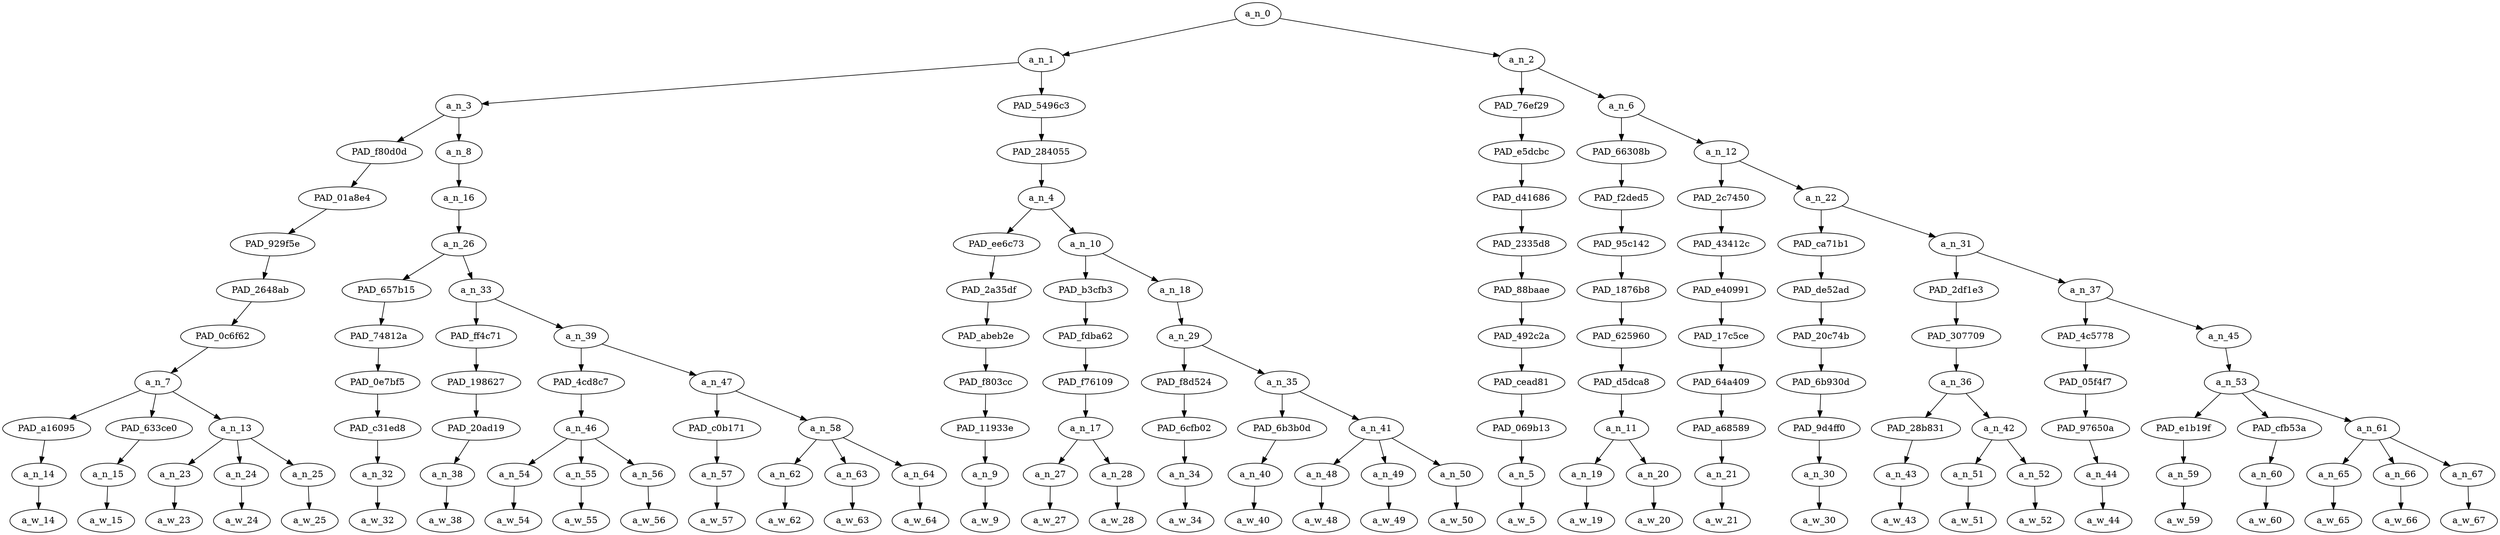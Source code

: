 strict digraph "" {
	a_n_0	[div_dir=-1,
		index=0,
		level=11,
		pos="16.71484375,11!",
		text_span="[0, 1, 2, 3, 4, 5, 6, 7, 8, 9, 10, 11, 12, 13, 14, 15, 16, 17, 18, 19, 20, 21, 22, 23, 24, 25, 26, 27, 28, 29, 30, 31, 32, 33, 34, \
35]",
		value=0.99999999];
	a_n_1	[div_dir=-1,
		index=0,
		level=10,
		pos="9.947916666666666,10!",
		text_span="[0, 1, 2, 3, 4, 5, 6, 7, 8, 9, 10, 11, 12, 13, 14, 15, 16, 17, 18, 19, 20, 21]",
		value=0.77029019];
	a_n_0 -> a_n_1;
	a_n_2	[div_dir=1,
		index=1,
		level=10,
		pos="23.481770833333336,10!",
		text_span="[22, 23, 24, 25, 26, 27, 28, 29, 30, 31, 32, 33, 34, 35]",
		value=0.22968898];
	a_n_0 -> a_n_2;
	a_n_3	[div_dir=1,
		index=0,
		level=9,
		pos="4.520833333333333,9!",
		text_span="[0, 1, 2, 3, 4, 5, 6, 7, 8, 9, 10, 11, 12, 13]",
		value=0.28582576];
	a_n_1 -> a_n_3;
	PAD_5496c3	[div_dir=-1,
		index=1,
		level=9,
		pos="15.375,9!",
		text_span="[14, 15, 16, 17, 18, 19, 20, 21]",
		value=0.48443622];
	a_n_1 -> PAD_5496c3;
	PAD_f80d0d	[div_dir=1,
		index=0,
		level=8,
		pos="2.6666666666666665,8!",
		text_span="[0, 1, 2, 3, 4]",
		value=0.12697504];
	a_n_3 -> PAD_f80d0d;
	a_n_8	[div_dir=1,
		index=1,
		level=8,
		pos="6.375,8!",
		text_span="[5, 6, 7, 8, 9, 10, 11, 12, 13]",
		value=0.15879861];
	a_n_3 -> a_n_8;
	PAD_01a8e4	[div_dir=1,
		index=0,
		level=7,
		pos="2.6666666666666665,7!",
		text_span="[0, 1, 2, 3, 4]",
		value=0.12697504];
	PAD_f80d0d -> PAD_01a8e4;
	PAD_929f5e	[div_dir=1,
		index=0,
		level=6,
		pos="2.6666666666666665,6!",
		text_span="[0, 1, 2, 3, 4]",
		value=0.12697504];
	PAD_01a8e4 -> PAD_929f5e;
	PAD_2648ab	[div_dir=1,
		index=0,
		level=5,
		pos="2.6666666666666665,5!",
		text_span="[0, 1, 2, 3, 4]",
		value=0.12697504];
	PAD_929f5e -> PAD_2648ab;
	PAD_0c6f62	[div_dir=1,
		index=0,
		level=4,
		pos="2.6666666666666665,4!",
		text_span="[0, 1, 2, 3, 4]",
		value=0.12697504];
	PAD_2648ab -> PAD_0c6f62;
	a_n_7	[div_dir=1,
		index=0,
		level=3,
		pos="2.6666666666666665,3!",
		text_span="[0, 1, 2, 3, 4]",
		value=0.12697504];
	PAD_0c6f62 -> a_n_7;
	PAD_a16095	[div_dir=-1,
		index=1,
		level=2,
		pos="3.0,2!",
		text_span="[3]",
		value=0.01445259];
	a_n_7 -> PAD_a16095;
	PAD_633ce0	[div_dir=1,
		index=2,
		level=2,
		pos="4.0,2!",
		text_span="[4]",
		value=0.01750724];
	a_n_7 -> PAD_633ce0;
	a_n_13	[div_dir=1,
		index=0,
		level=2,
		pos="1.0,2!",
		text_span="[0, 1, 2]",
		value=0.09495727];
	a_n_7 -> a_n_13;
	a_n_14	[div_dir=-1,
		index=3,
		level=1,
		pos="3.0,1!",
		text_span="[3]",
		value=0.01445259];
	PAD_a16095 -> a_n_14;
	a_w_14	[div_dir=0,
		index=3,
		level=0,
		pos="3,0!",
		text_span="[3]",
		value="<number>"];
	a_n_14 -> a_w_14;
	a_n_15	[div_dir=1,
		index=4,
		level=1,
		pos="4.0,1!",
		text_span="[4]",
		value=0.01750724];
	PAD_633ce0 -> a_n_15;
	a_w_15	[div_dir=0,
		index=4,
		level=0,
		pos="4,0!",
		text_span="[4]",
		value=shots];
	a_n_15 -> a_w_15;
	a_n_23	[div_dir=-1,
		index=0,
		level=1,
		pos="0.0,1!",
		text_span="[0]",
		value=0.02578437];
	a_n_13 -> a_n_23;
	a_n_24	[div_dir=1,
		index=1,
		level=1,
		pos="1.0,1!",
		text_span="[1]",
		value=0.05594114];
	a_n_13 -> a_n_24;
	a_n_25	[div_dir=-1,
		index=2,
		level=1,
		pos="2.0,1!",
		text_span="[2]",
		value=0.01321604];
	a_n_13 -> a_n_25;
	a_w_23	[div_dir=0,
		index=0,
		level=0,
		pos="0,0!",
		text_span="[0]",
		value=anders];
	a_n_23 -> a_w_23;
	a_w_24	[div_dir=0,
		index=1,
		level=0,
		pos="1,0!",
		text_span="[1]",
		value=breivik];
	a_n_24 -> a_w_24;
	a_w_25	[div_dir=0,
		index=2,
		level=0,
		pos="2,0!",
		text_span="[2]",
		value=required];
	a_n_25 -> a_w_25;
	a_n_16	[div_dir=1,
		index=1,
		level=7,
		pos="6.375,7!",
		text_span="[5, 6, 7, 8, 9, 10, 11, 12, 13]",
		value=0.15877812];
	a_n_8 -> a_n_16;
	a_n_26	[div_dir=1,
		index=1,
		level=6,
		pos="6.375,6!",
		text_span="[5, 6, 7, 8, 9, 10, 11, 12, 13]",
		value=0.15875762];
	a_n_16 -> a_n_26;
	PAD_657b15	[div_dir=-1,
		index=1,
		level=5,
		pos="5.0,5!",
		text_span="[5]",
		value=0.00926969];
	a_n_26 -> PAD_657b15;
	a_n_33	[div_dir=1,
		index=2,
		level=5,
		pos="7.75,5!",
		text_span="[6, 7, 8, 9, 10, 11, 12, 13]",
		value=0.14946744];
	a_n_26 -> a_n_33;
	PAD_74812a	[div_dir=-1,
		index=1,
		level=4,
		pos="5.0,4!",
		text_span="[5]",
		value=0.00926969];
	PAD_657b15 -> PAD_74812a;
	PAD_0e7bf5	[div_dir=-1,
		index=1,
		level=3,
		pos="5.0,3!",
		text_span="[5]",
		value=0.00926969];
	PAD_74812a -> PAD_0e7bf5;
	PAD_c31ed8	[div_dir=-1,
		index=3,
		level=2,
		pos="5.0,2!",
		text_span="[5]",
		value=0.00926969];
	PAD_0e7bf5 -> PAD_c31ed8;
	a_n_32	[div_dir=-1,
		index=5,
		level=1,
		pos="5.0,1!",
		text_span="[5]",
		value=0.00926969];
	PAD_c31ed8 -> a_n_32;
	a_w_32	[div_dir=0,
		index=5,
		level=0,
		pos="5,0!",
		text_span="[5]",
		value=to];
	a_n_32 -> a_w_32;
	PAD_ff4c71	[div_dir=-1,
		index=2,
		level=4,
		pos="6.0,4!",
		text_span="[6]",
		value=0.02085527];
	a_n_33 -> PAD_ff4c71;
	a_n_39	[div_dir=1,
		index=3,
		level=4,
		pos="9.5,4!",
		text_span="[7, 8, 9, 10, 11, 12, 13]",
		value=0.12857559];
	a_n_33 -> a_n_39;
	PAD_198627	[div_dir=-1,
		index=2,
		level=3,
		pos="6.0,3!",
		text_span="[6]",
		value=0.02085527];
	PAD_ff4c71 -> PAD_198627;
	PAD_20ad19	[div_dir=-1,
		index=4,
		level=2,
		pos="6.0,2!",
		text_span="[6]",
		value=0.02085527];
	PAD_198627 -> PAD_20ad19;
	a_n_38	[div_dir=-1,
		index=6,
		level=1,
		pos="6.0,1!",
		text_span="[6]",
		value=0.02085527];
	PAD_20ad19 -> a_n_38;
	a_w_38	[div_dir=0,
		index=6,
		level=0,
		pos="6,0!",
		text_span="[6]",
		value=kill];
	a_n_38 -> a_w_38;
	PAD_4cd8c7	[div_dir=-1,
		index=3,
		level=3,
		pos="8.0,3!",
		text_span="[7, 8, 9]",
		value=0.05634054];
	a_n_39 -> PAD_4cd8c7;
	a_n_47	[div_dir=1,
		index=4,
		level=3,
		pos="11.0,3!",
		text_span="[10, 11, 12, 13]",
		value=0.07219022];
	a_n_39 -> a_n_47;
	a_n_46	[div_dir=-1,
		index=5,
		level=2,
		pos="8.0,2!",
		text_span="[7, 8, 9]",
		value=0.05634054];
	PAD_4cd8c7 -> a_n_46;
	a_n_54	[div_dir=-1,
		index=7,
		level=1,
		pos="7.0,1!",
		text_span="[7]",
		value=0.01809333];
	a_n_46 -> a_n_54;
	a_n_55	[div_dir=-1,
		index=8,
		level=1,
		pos="8.0,1!",
		text_span="[8]",
		value=0.02403482];
	a_n_46 -> a_n_55;
	a_n_56	[div_dir=1,
		index=9,
		level=1,
		pos="9.0,1!",
		text_span="[9]",
		value=0.01416277];
	a_n_46 -> a_n_56;
	a_w_54	[div_dir=0,
		index=7,
		level=0,
		pos="7,0!",
		text_span="[7]",
		value="<number>1"];
	a_n_54 -> a_w_54;
	a_w_55	[div_dir=0,
		index=8,
		level=0,
		pos="8,0!",
		text_span="[8]",
		value=bernie];
	a_n_55 -> a_w_55;
	a_w_56	[div_dir=0,
		index=9,
		level=0,
		pos="9,0!",
		text_span="[9]",
		value=bro];
	a_n_56 -> a_w_56;
	PAD_c0b171	[div_dir=-1,
		index=6,
		level=2,
		pos="10.0,2!",
		text_span="[10]",
		value=0.01190762];
	a_n_47 -> PAD_c0b171;
	a_n_58	[div_dir=1,
		index=7,
		level=2,
		pos="12.0,2!",
		text_span="[11, 12, 13]",
		value=0.06019664];
	a_n_47 -> a_n_58;
	a_n_57	[div_dir=-1,
		index=10,
		level=1,
		pos="10.0,1!",
		text_span="[10]",
		value=0.01190762];
	PAD_c0b171 -> a_n_57;
	a_w_57	[div_dir=0,
		index=10,
		level=0,
		pos="10,0!",
		text_span="[10]",
		value=at];
	a_n_57 -> a_w_57;
	a_n_62	[div_dir=1,
		index=11,
		level=1,
		pos="11.0,1!",
		text_span="[11]",
		value=0.02459716];
	a_n_58 -> a_n_62;
	a_n_63	[div_dir=1,
		index=12,
		level=1,
		pos="12.0,1!",
		text_span="[12]",
		value=0.01900123];
	a_n_58 -> a_n_63;
	a_n_64	[div_dir=1,
		index=13,
		level=1,
		pos="13.0,1!",
		text_span="[13]",
		value=0.01649400];
	a_n_58 -> a_n_64;
	a_w_62	[div_dir=0,
		index=11,
		level=0,
		pos="11,0!",
		text_span="[11]",
		value=gop];
	a_n_62 -> a_w_62;
	a_w_63	[div_dir=0,
		index=12,
		level=0,
		pos="12,0!",
		text_span="[12]",
		value=ball];
	a_n_63 -> a_w_63;
	a_w_64	[div_dir=0,
		index=13,
		level=0,
		pos="13,0!",
		text_span="[13]",
		value=field];
	a_n_64 -> a_w_64;
	PAD_284055	[div_dir=-1,
		index=2,
		level=8,
		pos="15.375,8!",
		text_span="[14, 15, 16, 17, 18, 19, 20, 21]",
		value=0.48443622];
	PAD_5496c3 -> PAD_284055;
	a_n_4	[div_dir=-1,
		index=2,
		level=7,
		pos="15.375,7!",
		text_span="[14, 15, 16, 17, 18, 19, 20, 21]",
		value=0.48443622];
	PAD_284055 -> a_n_4;
	PAD_ee6c73	[div_dir=1,
		index=2,
		level=6,
		pos="14.0,6!",
		text_span="[14]",
		value=0.01408356];
	a_n_4 -> PAD_ee6c73;
	a_n_10	[div_dir=-1,
		index=3,
		level=6,
		pos="16.75,6!",
		text_span="[15, 16, 17, 18, 19, 20, 21]",
		value=0.47023427];
	a_n_4 -> a_n_10;
	PAD_2a35df	[div_dir=1,
		index=3,
		level=5,
		pos="14.0,5!",
		text_span="[14]",
		value=0.01408356];
	PAD_ee6c73 -> PAD_2a35df;
	PAD_abeb2e	[div_dir=1,
		index=4,
		level=4,
		pos="14.0,4!",
		text_span="[14]",
		value=0.01408356];
	PAD_2a35df -> PAD_abeb2e;
	PAD_f803cc	[div_dir=1,
		index=5,
		level=3,
		pos="14.0,3!",
		text_span="[14]",
		value=0.01408356];
	PAD_abeb2e -> PAD_f803cc;
	PAD_11933e	[div_dir=1,
		index=8,
		level=2,
		pos="14.0,2!",
		text_span="[14]",
		value=0.01408356];
	PAD_f803cc -> PAD_11933e;
	a_n_9	[div_dir=1,
		index=14,
		level=1,
		pos="14.0,1!",
		text_span="[14]",
		value=0.01408356];
	PAD_11933e -> a_n_9;
	a_w_9	[div_dir=0,
		index=14,
		level=0,
		pos="14,0!",
		text_span="[14]",
		value=fired];
	a_n_9 -> a_w_9;
	PAD_b3cfb3	[div_dir=1,
		index=4,
		level=5,
		pos="15.5,5!",
		text_span="[15, 16]",
		value=0.03761799];
	a_n_10 -> PAD_b3cfb3;
	a_n_18	[div_dir=-1,
		index=5,
		level=5,
		pos="18.0,5!",
		text_span="[17, 18, 19, 20, 21]",
		value=0.43246889];
	a_n_10 -> a_n_18;
	PAD_fdba62	[div_dir=1,
		index=5,
		level=4,
		pos="15.5,4!",
		text_span="[15, 16]",
		value=0.03761799];
	PAD_b3cfb3 -> PAD_fdba62;
	PAD_f76109	[div_dir=1,
		index=6,
		level=3,
		pos="15.5,3!",
		text_span="[15, 16]",
		value=0.03761799];
	PAD_fdba62 -> PAD_f76109;
	a_n_17	[div_dir=1,
		index=9,
		level=2,
		pos="15.5,2!",
		text_span="[15, 16]",
		value=0.03761799];
	PAD_f76109 -> a_n_17;
	a_n_27	[div_dir=-1,
		index=15,
		level=1,
		pos="15.0,1!",
		text_span="[15]",
		value=0.01782545];
	a_n_17 -> a_n_27;
	a_n_28	[div_dir=1,
		index=16,
		level=1,
		pos="16.0,1!",
		text_span="[16]",
		value=0.01976628];
	a_n_17 -> a_n_28;
	a_w_27	[div_dir=0,
		index=15,
		level=0,
		pos="15,0!",
		text_span="[15]",
		value="<number>2"];
	a_n_27 -> a_w_27;
	a_w_28	[div_dir=0,
		index=16,
		level=0,
		pos="16,0!",
		text_span="[16]",
		value=rounds];
	a_n_28 -> a_w_28;
	a_n_29	[div_dir=-1,
		index=6,
		level=4,
		pos="18.0,4!",
		text_span="[17, 18, 19, 20, 21]",
		value=0.43229727];
	a_n_18 -> a_n_29;
	PAD_f8d524	[div_dir=-1,
		index=7,
		level=3,
		pos="17.0,3!",
		text_span="[17]",
		value=0.03072072];
	a_n_29 -> PAD_f8d524;
	a_n_35	[div_dir=-1,
		index=8,
		level=3,
		pos="19.0,3!",
		text_span="[18, 19, 20, 21]",
		value=0.40140493];
	a_n_29 -> a_n_35;
	PAD_6cfb02	[div_dir=-1,
		index=10,
		level=2,
		pos="17.0,2!",
		text_span="[17]",
		value=0.03072072];
	PAD_f8d524 -> PAD_6cfb02;
	a_n_34	[div_dir=-1,
		index=17,
		level=1,
		pos="17.0,1!",
		text_span="[17]",
		value=0.03072072];
	PAD_6cfb02 -> a_n_34;
	a_w_34	[div_dir=0,
		index=17,
		level=0,
		pos="17,0!",
		text_span="[17]",
		value="<number>3"];
	a_n_34 -> a_w_34;
	PAD_6b3b0d	[div_dir=-1,
		index=11,
		level=2,
		pos="18.0,2!",
		text_span="[18]",
		value=0.03830725];
	a_n_35 -> PAD_6b3b0d;
	a_n_41	[div_dir=-1,
		index=12,
		level=2,
		pos="20.0,2!",
		text_span="[19, 20, 21]",
		value=0.36295509];
	a_n_35 -> a_n_41;
	a_n_40	[div_dir=-1,
		index=18,
		level=1,
		pos="18.0,1!",
		text_span="[18]",
		value=0.03830725];
	PAD_6b3b0d -> a_n_40;
	a_w_40	[div_dir=0,
		index=18,
		level=0,
		pos="18,0!",
		text_span="[18]",
		value=kills];
	a_n_40 -> a_w_40;
	a_n_48	[div_dir=1,
		index=19,
		level=1,
		pos="19.0,1!",
		text_span="[19]",
		value=0.07634095];
	a_n_41 -> a_n_48;
	a_n_49	[div_dir=-1,
		index=20,
		level=1,
		pos="20.0,1!",
		text_span="[20]",
		value=0.24020234];
	a_n_41 -> a_n_49;
	a_n_50	[div_dir=1,
		index=21,
		level=1,
		pos="21.0,1!",
		text_span="[21]",
		value=0.04632114];
	a_n_41 -> a_n_50;
	a_w_48	[div_dir=0,
		index=19,
		level=0,
		pos="19,0!",
		text_span="[19]",
		value=copenhagen];
	a_n_48 -> a_w_48;
	a_w_49	[div_dir=0,
		index=20,
		level=0,
		pos="20,0!",
		text_span="[20]",
		value=moslem];
	a_n_49 -> a_w_49;
	a_w_50	[div_dir=0,
		index=21,
		level=0,
		pos="21,0!",
		text_span="[21]",
		value=attack];
	a_n_50 -> a_w_50;
	PAD_76ef29	[div_dir=1,
		index=2,
		level=9,
		pos="22.0,9!",
		text_span="[22]",
		value=0.02446718];
	a_n_2 -> PAD_76ef29;
	a_n_6	[div_dir=-1,
		index=3,
		level=9,
		pos="24.963541666666668,9!",
		text_span="[23, 24, 25, 26, 27, 28, 29, 30, 31, 32, 33, 34, 35]",
		value=0.20521875];
	a_n_2 -> a_n_6;
	PAD_e5dcbc	[div_dir=1,
		index=3,
		level=8,
		pos="22.0,8!",
		text_span="[22]",
		value=0.02446718];
	PAD_76ef29 -> PAD_e5dcbc;
	PAD_d41686	[div_dir=1,
		index=3,
		level=7,
		pos="22.0,7!",
		text_span="[22]",
		value=0.02446718];
	PAD_e5dcbc -> PAD_d41686;
	PAD_2335d8	[div_dir=1,
		index=4,
		level=6,
		pos="22.0,6!",
		text_span="[22]",
		value=0.02446718];
	PAD_d41686 -> PAD_2335d8;
	PAD_88baae	[div_dir=1,
		index=6,
		level=5,
		pos="22.0,5!",
		text_span="[22]",
		value=0.02446718];
	PAD_2335d8 -> PAD_88baae;
	PAD_492c2a	[div_dir=1,
		index=7,
		level=4,
		pos="22.0,4!",
		text_span="[22]",
		value=0.02446718];
	PAD_88baae -> PAD_492c2a;
	PAD_cead81	[div_dir=1,
		index=9,
		level=3,
		pos="22.0,3!",
		text_span="[22]",
		value=0.02446718];
	PAD_492c2a -> PAD_cead81;
	PAD_069b13	[div_dir=1,
		index=13,
		level=2,
		pos="22.0,2!",
		text_span="[22]",
		value=0.02446718];
	PAD_cead81 -> PAD_069b13;
	a_n_5	[div_dir=1,
		index=22,
		level=1,
		pos="22.0,1!",
		text_span="[22]",
		value=0.02446718];
	PAD_069b13 -> a_n_5;
	a_w_5	[div_dir=0,
		index=22,
		level=0,
		pos="22,0!",
		text_span="[22]",
		value=had];
	a_n_5 -> a_w_5;
	PAD_66308b	[div_dir=1,
		index=4,
		level=8,
		pos="23.5,8!",
		text_span="[23, 24]",
		value=0.04280953];
	a_n_6 -> PAD_66308b;
	a_n_12	[div_dir=-1,
		index=5,
		level=8,
		pos="26.427083333333336,8!",
		text_span="[25, 26, 27, 28, 29, 30, 31, 32, 33, 34, 35]",
		value=0.16240616];
	a_n_6 -> a_n_12;
	PAD_f2ded5	[div_dir=1,
		index=4,
		level=7,
		pos="23.5,7!",
		text_span="[23, 24]",
		value=0.04280953];
	PAD_66308b -> PAD_f2ded5;
	PAD_95c142	[div_dir=1,
		index=5,
		level=6,
		pos="23.5,6!",
		text_span="[23, 24]",
		value=0.04280953];
	PAD_f2ded5 -> PAD_95c142;
	PAD_1876b8	[div_dir=1,
		index=7,
		level=5,
		pos="23.5,5!",
		text_span="[23, 24]",
		value=0.04280953];
	PAD_95c142 -> PAD_1876b8;
	PAD_625960	[div_dir=1,
		index=8,
		level=4,
		pos="23.5,4!",
		text_span="[23, 24]",
		value=0.04280953];
	PAD_1876b8 -> PAD_625960;
	PAD_d5dca8	[div_dir=1,
		index=10,
		level=3,
		pos="23.5,3!",
		text_span="[23, 24]",
		value=0.04280953];
	PAD_625960 -> PAD_d5dca8;
	a_n_11	[div_dir=1,
		index=14,
		level=2,
		pos="23.5,2!",
		text_span="[23, 24]",
		value=0.04280953];
	PAD_d5dca8 -> a_n_11;
	a_n_19	[div_dir=-1,
		index=23,
		level=1,
		pos="23.0,1!",
		text_span="[23]",
		value=0.02235648];
	a_n_11 -> a_n_19;
	a_n_20	[div_dir=1,
		index=24,
		level=1,
		pos="24.0,1!",
		text_span="[24]",
		value=0.02043289];
	a_n_11 -> a_n_20;
	a_w_19	[div_dir=0,
		index=23,
		level=0,
		pos="23,0!",
		text_span="[23]",
		value="<number>4"];
	a_n_19 -> a_w_19;
	a_w_20	[div_dir=0,
		index=24,
		level=0,
		pos="24,0!",
		text_span="[24]",
		value=rounds1];
	a_n_20 -> a_w_20;
	PAD_2c7450	[div_dir=1,
		index=5,
		level=7,
		pos="25.0,7!",
		text_span="[25]",
		value=0.01717208];
	a_n_12 -> PAD_2c7450;
	a_n_22	[div_dir=-1,
		index=6,
		level=7,
		pos="27.854166666666668,7!",
		text_span="[26, 27, 28, 29, 30, 31, 32, 33, 34, 35]",
		value=0.14522441];
	a_n_12 -> a_n_22;
	PAD_43412c	[div_dir=1,
		index=6,
		level=6,
		pos="25.0,6!",
		text_span="[25]",
		value=0.01717208];
	PAD_2c7450 -> PAD_43412c;
	PAD_e40991	[div_dir=1,
		index=8,
		level=5,
		pos="25.0,5!",
		text_span="[25]",
		value=0.01717208];
	PAD_43412c -> PAD_e40991;
	PAD_17c5ce	[div_dir=1,
		index=9,
		level=4,
		pos="25.0,4!",
		text_span="[25]",
		value=0.01717208];
	PAD_e40991 -> PAD_17c5ce;
	PAD_64a409	[div_dir=1,
		index=11,
		level=3,
		pos="25.0,3!",
		text_span="[25]",
		value=0.01717208];
	PAD_17c5ce -> PAD_64a409;
	PAD_a68589	[div_dir=1,
		index=15,
		level=2,
		pos="25.0,2!",
		text_span="[25]",
		value=0.01717208];
	PAD_64a409 -> PAD_a68589;
	a_n_21	[div_dir=1,
		index=25,
		level=1,
		pos="25.0,1!",
		text_span="[25]",
		value=0.01717208];
	PAD_a68589 -> a_n_21;
	a_w_21	[div_dir=0,
		index=25,
		level=0,
		pos="25,0!",
		text_span="[25]",
		value=fired1];
	a_n_21 -> a_w_21;
	PAD_ca71b1	[div_dir=-1,
		index=7,
		level=6,
		pos="26.0,6!",
		text_span="[26]",
		value=0.01059013];
	a_n_22 -> PAD_ca71b1;
	a_n_31	[div_dir=-1,
		index=8,
		level=6,
		pos="29.708333333333336,6!",
		text_span="[27, 28, 29, 30, 31, 32, 33, 34, 35]",
		value=0.13460887];
	a_n_22 -> a_n_31;
	PAD_de52ad	[div_dir=-1,
		index=9,
		level=5,
		pos="26.0,5!",
		text_span="[26]",
		value=0.01059013];
	PAD_ca71b1 -> PAD_de52ad;
	PAD_20c74b	[div_dir=-1,
		index=10,
		level=4,
		pos="26.0,4!",
		text_span="[26]",
		value=0.01059013];
	PAD_de52ad -> PAD_20c74b;
	PAD_6b930d	[div_dir=-1,
		index=12,
		level=3,
		pos="26.0,3!",
		text_span="[26]",
		value=0.01059013];
	PAD_20c74b -> PAD_6b930d;
	PAD_9d4ff0	[div_dir=-1,
		index=16,
		level=2,
		pos="26.0,2!",
		text_span="[26]",
		value=0.01059013];
	PAD_6b930d -> PAD_9d4ff0;
	a_n_30	[div_dir=-1,
		index=26,
		level=1,
		pos="26.0,1!",
		text_span="[26]",
		value=0.01059013];
	PAD_9d4ff0 -> a_n_30;
	a_w_30	[div_dir=0,
		index=26,
		level=0,
		pos="26,0!",
		text_span="[26]",
		value=with];
	a_n_30 -> a_w_30;
	PAD_2df1e3	[div_dir=-1,
		index=10,
		level=5,
		pos="28.25,5!",
		text_span="[27, 28, 29]",
		value=0.04083746];
	a_n_31 -> PAD_2df1e3;
	a_n_37	[div_dir=1,
		index=11,
		level=5,
		pos="31.166666666666668,5!",
		text_span="[30, 31, 32, 33, 34, 35]",
		value=0.09374679];
	a_n_31 -> a_n_37;
	PAD_307709	[div_dir=-1,
		index=11,
		level=4,
		pos="28.25,4!",
		text_span="[27, 28, 29]",
		value=0.04083746];
	PAD_2df1e3 -> PAD_307709;
	a_n_36	[div_dir=-1,
		index=13,
		level=3,
		pos="28.25,3!",
		text_span="[27, 28, 29]",
		value=0.04083746];
	PAD_307709 -> a_n_36;
	PAD_28b831	[div_dir=-1,
		index=18,
		level=2,
		pos="29.0,2!",
		text_span="[29]",
		value=0.02064249];
	a_n_36 -> PAD_28b831;
	a_n_42	[div_dir=-1,
		index=17,
		level=2,
		pos="27.5,2!",
		text_span="[27, 28]",
		value=0.02013400];
	a_n_36 -> a_n_42;
	a_n_43	[div_dir=-1,
		index=29,
		level=1,
		pos="29.0,1!",
		text_span="[29]",
		value=0.02064249];
	PAD_28b831 -> a_n_43;
	a_w_43	[div_dir=0,
		index=29,
		level=0,
		pos="29,0!",
		text_span="[29]",
		value=dead];
	a_n_43 -> a_w_43;
	a_n_51	[div_dir=1,
		index=27,
		level=1,
		pos="27.0,1!",
		text_span="[27]",
		value=0.00896101];
	a_n_42 -> a_n_51;
	a_n_52	[div_dir=-1,
		index=28,
		level=1,
		pos="28.0,1!",
		text_span="[28]",
		value=0.01117164];
	a_n_42 -> a_n_52;
	a_w_51	[div_dir=0,
		index=27,
		level=0,
		pos="27,0!",
		text_span="[27]",
		value=only];
	a_n_51 -> a_w_51;
	a_w_52	[div_dir=0,
		index=28,
		level=0,
		pos="28,0!",
		text_span="[28]",
		value=one];
	a_n_52 -> a_w_52;
	PAD_4c5778	[div_dir=-1,
		index=12,
		level=4,
		pos="30.0,4!",
		text_span="[30]",
		value=0.01032714];
	a_n_37 -> PAD_4c5778;
	a_n_45	[div_dir=1,
		index=13,
		level=4,
		pos="32.333333333333336,4!",
		text_span="[31, 32, 33, 34, 35]",
		value=0.08340495];
	a_n_37 -> a_n_45;
	PAD_05f4f7	[div_dir=-1,
		index=14,
		level=3,
		pos="30.0,3!",
		text_span="[30]",
		value=0.01032714];
	PAD_4c5778 -> PAD_05f4f7;
	PAD_97650a	[div_dir=-1,
		index=19,
		level=2,
		pos="30.0,2!",
		text_span="[30]",
		value=0.01032714];
	PAD_05f4f7 -> PAD_97650a;
	a_n_44	[div_dir=-1,
		index=30,
		level=1,
		pos="30.0,1!",
		text_span="[30]",
		value=0.01032714];
	PAD_97650a -> a_n_44;
	a_w_44	[div_dir=0,
		index=30,
		level=0,
		pos="30,0!",
		text_span="[30]",
		value=that];
	a_n_44 -> a_w_44;
	a_n_53	[div_dir=1,
		index=15,
		level=3,
		pos="32.333333333333336,3!",
		text_span="[31, 32, 33, 34, 35]",
		value=0.08337514];
	a_n_45 -> a_n_53;
	PAD_e1b19f	[div_dir=1,
		index=20,
		level=2,
		pos="31.0,2!",
		text_span="[31]",
		value=0.01085934];
	a_n_53 -> PAD_e1b19f;
	PAD_cfb53a	[div_dir=1,
		index=21,
		level=2,
		pos="32.0,2!",
		text_span="[32]",
		value=0.00871946];
	a_n_53 -> PAD_cfb53a;
	a_n_61	[div_dir=1,
		index=22,
		level=2,
		pos="34.0,2!",
		text_span="[33, 34, 35]",
		value=0.06376653];
	a_n_53 -> a_n_61;
	a_n_59	[div_dir=1,
		index=31,
		level=1,
		pos="31.0,1!",
		text_span="[31]",
		value=0.01085934];
	PAD_e1b19f -> a_n_59;
	a_w_59	[div_dir=0,
		index=31,
		level=0,
		pos="31,0!",
		text_span="[31]",
		value=was];
	a_n_59 -> a_w_59;
	a_n_60	[div_dir=1,
		index=32,
		level=1,
		pos="32.0,1!",
		text_span="[32]",
		value=0.00871946];
	PAD_cfb53a -> a_n_60;
	a_w_60	[div_dir=0,
		index=32,
		level=0,
		pos="32,0!",
		text_span="[32]",
		value=not];
	a_n_60 -> a_w_60;
	a_n_65	[div_dir=-1,
		index=33,
		level=1,
		pos="33.0,1!",
		text_span="[33]",
		value=0.01231202];
	a_n_61 -> a_n_65;
	a_n_66	[div_dir=1,
		index=34,
		level=1,
		pos="34.0,1!",
		text_span="[34]",
		value=0.03248042];
	a_n_61 -> a_n_66;
	a_n_67	[div_dir=1,
		index=35,
		level=1,
		pos="35.0,1!",
		text_span="[35]",
		value=0.01897041];
	a_n_61 -> a_n_67;
	a_w_65	[div_dir=0,
		index=33,
		level=0,
		pos="33,0!",
		text_span="[33]",
		value=the];
	a_n_65 -> a_w_65;
	a_w_66	[div_dir=0,
		index=34,
		level=0,
		pos="34,0!",
		text_span="[34]",
		value=cartoonist];
	a_n_66 -> a_w_66;
	a_w_67	[div_dir=0,
		index=35,
		level=0,
		pos="35,0!",
		text_span="[35]",
		value=target];
	a_n_67 -> a_w_67;
}
